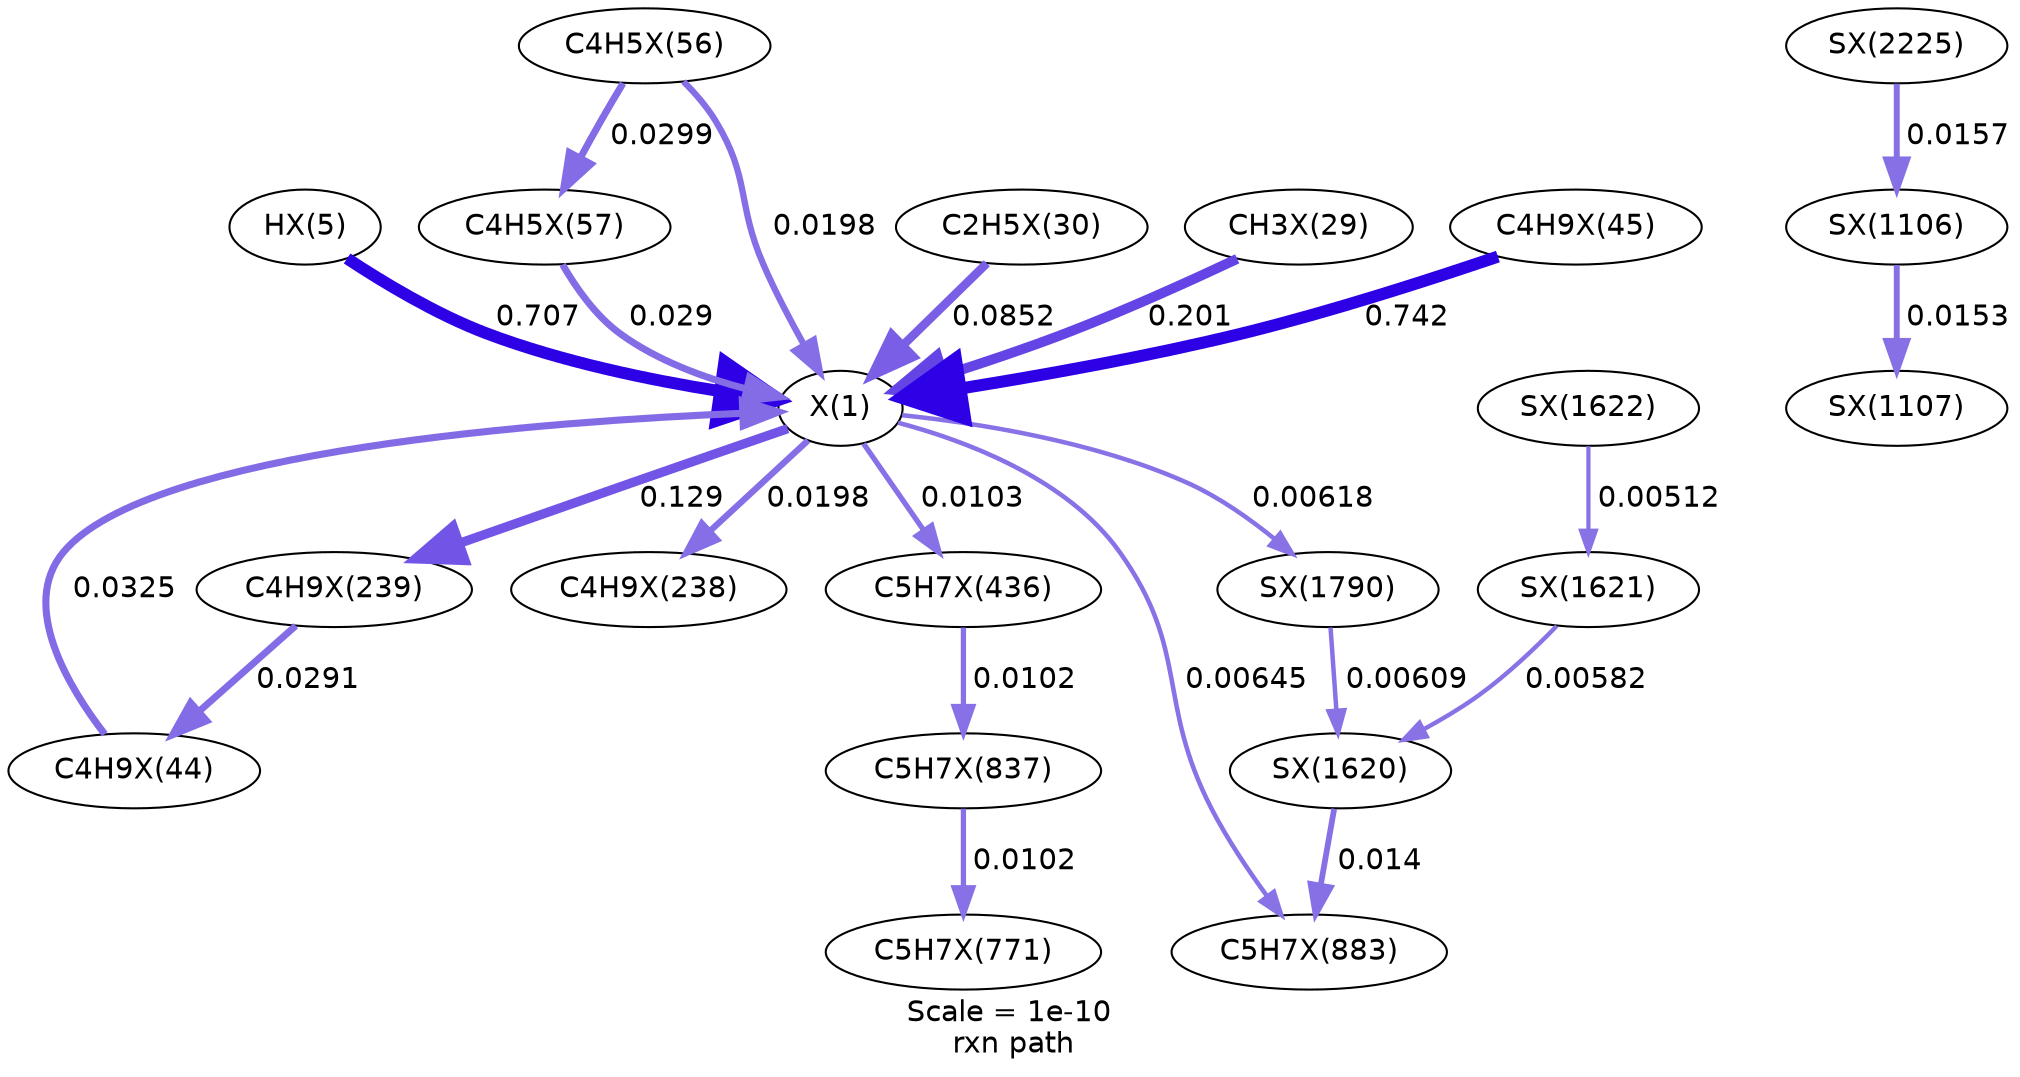 digraph reaction_paths {
center=1;
s43 -> s42[fontname="Helvetica", style="setlinewidth(5.74)", arrowsize=2.87, color="0.7, 1.21, 0.9"
, label=" 0.707"];
s61 -> s42[fontname="Helvetica", style="setlinewidth(3.33)", arrowsize=1.66, color="0.7, 0.529, 0.9"
, label=" 0.029"];
s60 -> s42[fontname="Helvetica", style="setlinewidth(3.04)", arrowsize=1.52, color="0.7, 0.52, 0.9"
, label=" 0.0198"];
s47 -> s42[fontname="Helvetica", style="setlinewidth(4.14)", arrowsize=2.07, color="0.7, 0.585, 0.9"
, label=" 0.0852"];
s46 -> s42[fontname="Helvetica", style="setlinewidth(4.79)", arrowsize=2.39, color="0.7, 0.701, 0.9"
, label=" 0.201"];
s55 -> s42[fontname="Helvetica", style="setlinewidth(3.41)", arrowsize=1.71, color="0.7, 0.532, 0.9"
, label=" 0.0325"];
s56 -> s42[fontname="Helvetica", style="setlinewidth(5.78)", arrowsize=2.89, color="0.7, 1.24, 0.9"
, label=" 0.742"];
s42 -> s85[fontname="Helvetica", style="setlinewidth(4.46)", arrowsize=2.23, color="0.7, 0.629, 0.9"
, label=" 0.129"];
s42 -> s84[fontname="Helvetica", style="setlinewidth(3.04)", arrowsize=1.52, color="0.7, 0.52, 0.9"
, label=" 0.0198"];
s42 -> s95[fontname="Helvetica", style="setlinewidth(2.54)", arrowsize=1.27, color="0.7, 0.51, 0.9"
, label=" 0.0103"];
s42 -> s108[fontname="Helvetica", style="setlinewidth(2.19)", arrowsize=1.1, color="0.7, 0.506, 0.9"
, label=" 0.00645"];
s42 -> s134[fontname="Helvetica", style="setlinewidth(2.16)", arrowsize=1.08, color="0.7, 0.506, 0.9"
, label=" 0.00618"];
s60 -> s61[fontname="Helvetica", style="setlinewidth(3.35)", arrowsize=1.68, color="0.7, 0.53, 0.9"
, label=" 0.0299"];
s85 -> s55[fontname="Helvetica", style="setlinewidth(3.33)", arrowsize=1.66, color="0.7, 0.529, 0.9"
, label=" 0.0291"];
s95 -> s107[fontname="Helvetica", style="setlinewidth(2.54)", arrowsize=1.27, color="0.7, 0.51, 0.9"
, label=" 0.0102"];
s107 -> s106[fontname="Helvetica", style="setlinewidth(2.54)", arrowsize=1.27, color="0.7, 0.51, 0.9"
, label=" 0.0102"];
s128 -> s108[fontname="Helvetica", style="setlinewidth(2.78)", arrowsize=1.39, color="0.7, 0.514, 0.9"
, label=" 0.014"];
s134 -> s128[fontname="Helvetica", style="setlinewidth(2.15)", arrowsize=1.07, color="0.7, 0.506, 0.9"
, label=" 0.00609"];
s129 -> s128[fontname="Helvetica", style="setlinewidth(2.11)", arrowsize=1.06, color="0.7, 0.506, 0.9"
, label=" 0.00582"];
s130 -> s129[fontname="Helvetica", style="setlinewidth(2.02)", arrowsize=1.01, color="0.7, 0.505, 0.9"
, label=" 0.00512"];
s117 -> s118[fontname="Helvetica", style="setlinewidth(2.84)", arrowsize=1.42, color="0.7, 0.515, 0.9"
, label=" 0.0153"];
s136 -> s117[fontname="Helvetica", style="setlinewidth(2.86)", arrowsize=1.43, color="0.7, 0.516, 0.9"
, label=" 0.0157"];
s42 [ fontname="Helvetica", label="X(1)"];
s43 [ fontname="Helvetica", label="HX(5)"];
s46 [ fontname="Helvetica", label="CH3X(29)"];
s47 [ fontname="Helvetica", label="C2H5X(30)"];
s55 [ fontname="Helvetica", label="C4H9X(44)"];
s56 [ fontname="Helvetica", label="C4H9X(45)"];
s60 [ fontname="Helvetica", label="C4H5X(56)"];
s61 [ fontname="Helvetica", label="C4H5X(57)"];
s84 [ fontname="Helvetica", label="C4H9X(238)"];
s85 [ fontname="Helvetica", label="C4H9X(239)"];
s95 [ fontname="Helvetica", label="C5H7X(436)"];
s106 [ fontname="Helvetica", label="C5H7X(771)"];
s107 [ fontname="Helvetica", label="C5H7X(837)"];
s108 [ fontname="Helvetica", label="C5H7X(883)"];
s117 [ fontname="Helvetica", label="SX(1106)"];
s118 [ fontname="Helvetica", label="SX(1107)"];
s128 [ fontname="Helvetica", label="SX(1620)"];
s129 [ fontname="Helvetica", label="SX(1621)"];
s130 [ fontname="Helvetica", label="SX(1622)"];
s134 [ fontname="Helvetica", label="SX(1790)"];
s136 [ fontname="Helvetica", label="SX(2225)"];
 label = "Scale = 1e-10\l rxn path";
 fontname = "Helvetica";
}
